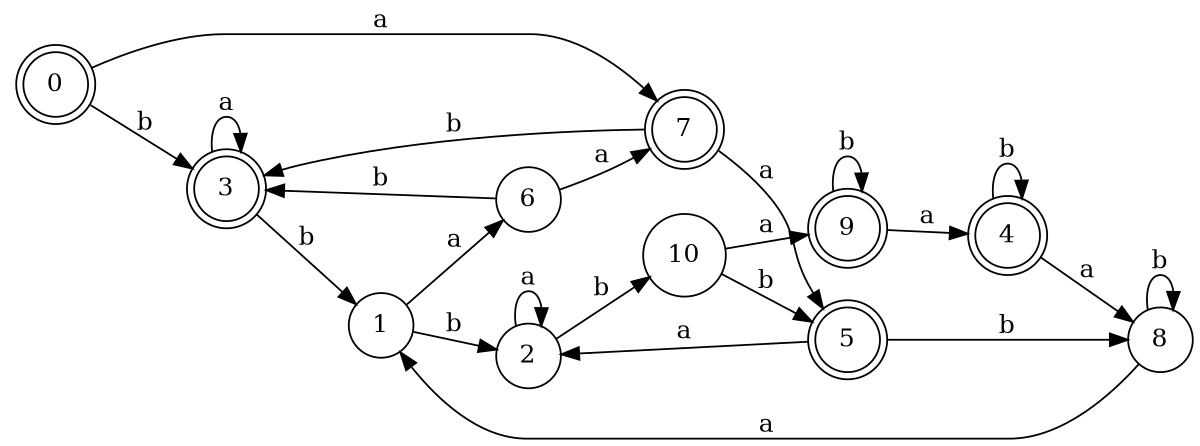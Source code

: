 digraph n9_6 {
__start0 [label="" shape="none"];

rankdir=LR;
size="8,5";

s0 [style="rounded,filled", color="black", fillcolor="white" shape="doublecircle", label="0"];
s1 [style="filled", color="black", fillcolor="white" shape="circle", label="1"];
s2 [style="filled", color="black", fillcolor="white" shape="circle", label="2"];
s3 [style="rounded,filled", color="black", fillcolor="white" shape="doublecircle", label="3"];
s4 [style="rounded,filled", color="black", fillcolor="white" shape="doublecircle", label="4"];
s5 [style="rounded,filled", color="black", fillcolor="white" shape="doublecircle", label="5"];
s6 [style="filled", color="black", fillcolor="white" shape="circle", label="6"];
s7 [style="rounded,filled", color="black", fillcolor="white" shape="doublecircle", label="7"];
s8 [style="filled", color="black", fillcolor="white" shape="circle", label="8"];
s9 [style="rounded,filled", color="black", fillcolor="white" shape="doublecircle", label="9"];
s10 [style="filled", color="black", fillcolor="white" shape="circle", label="10"];
s0 -> s7 [label="a"];
s0 -> s3 [label="b"];
s1 -> s6 [label="a"];
s1 -> s2 [label="b"];
s2 -> s2 [label="a"];
s2 -> s10 [label="b"];
s3 -> s3 [label="a"];
s3 -> s1 [label="b"];
s4 -> s8 [label="a"];
s4 -> s4 [label="b"];
s5 -> s2 [label="a"];
s5 -> s8 [label="b"];
s6 -> s7 [label="a"];
s6 -> s3 [label="b"];
s7 -> s5 [label="a"];
s7 -> s3 [label="b"];
s8 -> s1 [label="a"];
s8 -> s8 [label="b"];
s9 -> s4 [label="a"];
s9 -> s9 [label="b"];
s10 -> s9 [label="a"];
s10 -> s5 [label="b"];

}